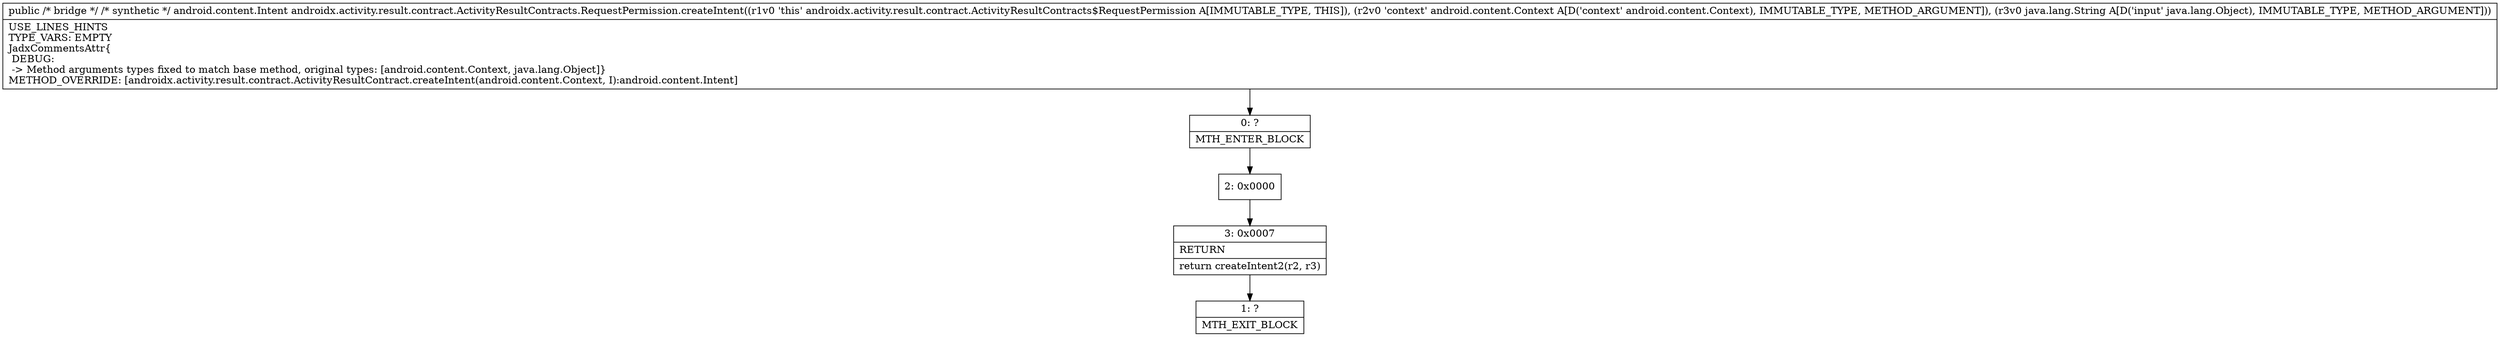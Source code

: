 digraph "CFG forandroidx.activity.result.contract.ActivityResultContracts.RequestPermission.createIntent(Landroid\/content\/Context;Ljava\/lang\/Object;)Landroid\/content\/Intent;" {
Node_0 [shape=record,label="{0\:\ ?|MTH_ENTER_BLOCK\l}"];
Node_2 [shape=record,label="{2\:\ 0x0000}"];
Node_3 [shape=record,label="{3\:\ 0x0007|RETURN\l|return createIntent2(r2, r3)\l}"];
Node_1 [shape=record,label="{1\:\ ?|MTH_EXIT_BLOCK\l}"];
MethodNode[shape=record,label="{public \/* bridge *\/ \/* synthetic *\/ android.content.Intent androidx.activity.result.contract.ActivityResultContracts.RequestPermission.createIntent((r1v0 'this' androidx.activity.result.contract.ActivityResultContracts$RequestPermission A[IMMUTABLE_TYPE, THIS]), (r2v0 'context' android.content.Context A[D('context' android.content.Context), IMMUTABLE_TYPE, METHOD_ARGUMENT]), (r3v0 java.lang.String A[D('input' java.lang.Object), IMMUTABLE_TYPE, METHOD_ARGUMENT]))  | USE_LINES_HINTS\lTYPE_VARS: EMPTY\lJadxCommentsAttr\{\l DEBUG: \l \-\> Method arguments types fixed to match base method, original types: [android.content.Context, java.lang.Object]\}\lMETHOD_OVERRIDE: [androidx.activity.result.contract.ActivityResultContract.createIntent(android.content.Context, I):android.content.Intent]\l}"];
MethodNode -> Node_0;Node_0 -> Node_2;
Node_2 -> Node_3;
Node_3 -> Node_1;
}

